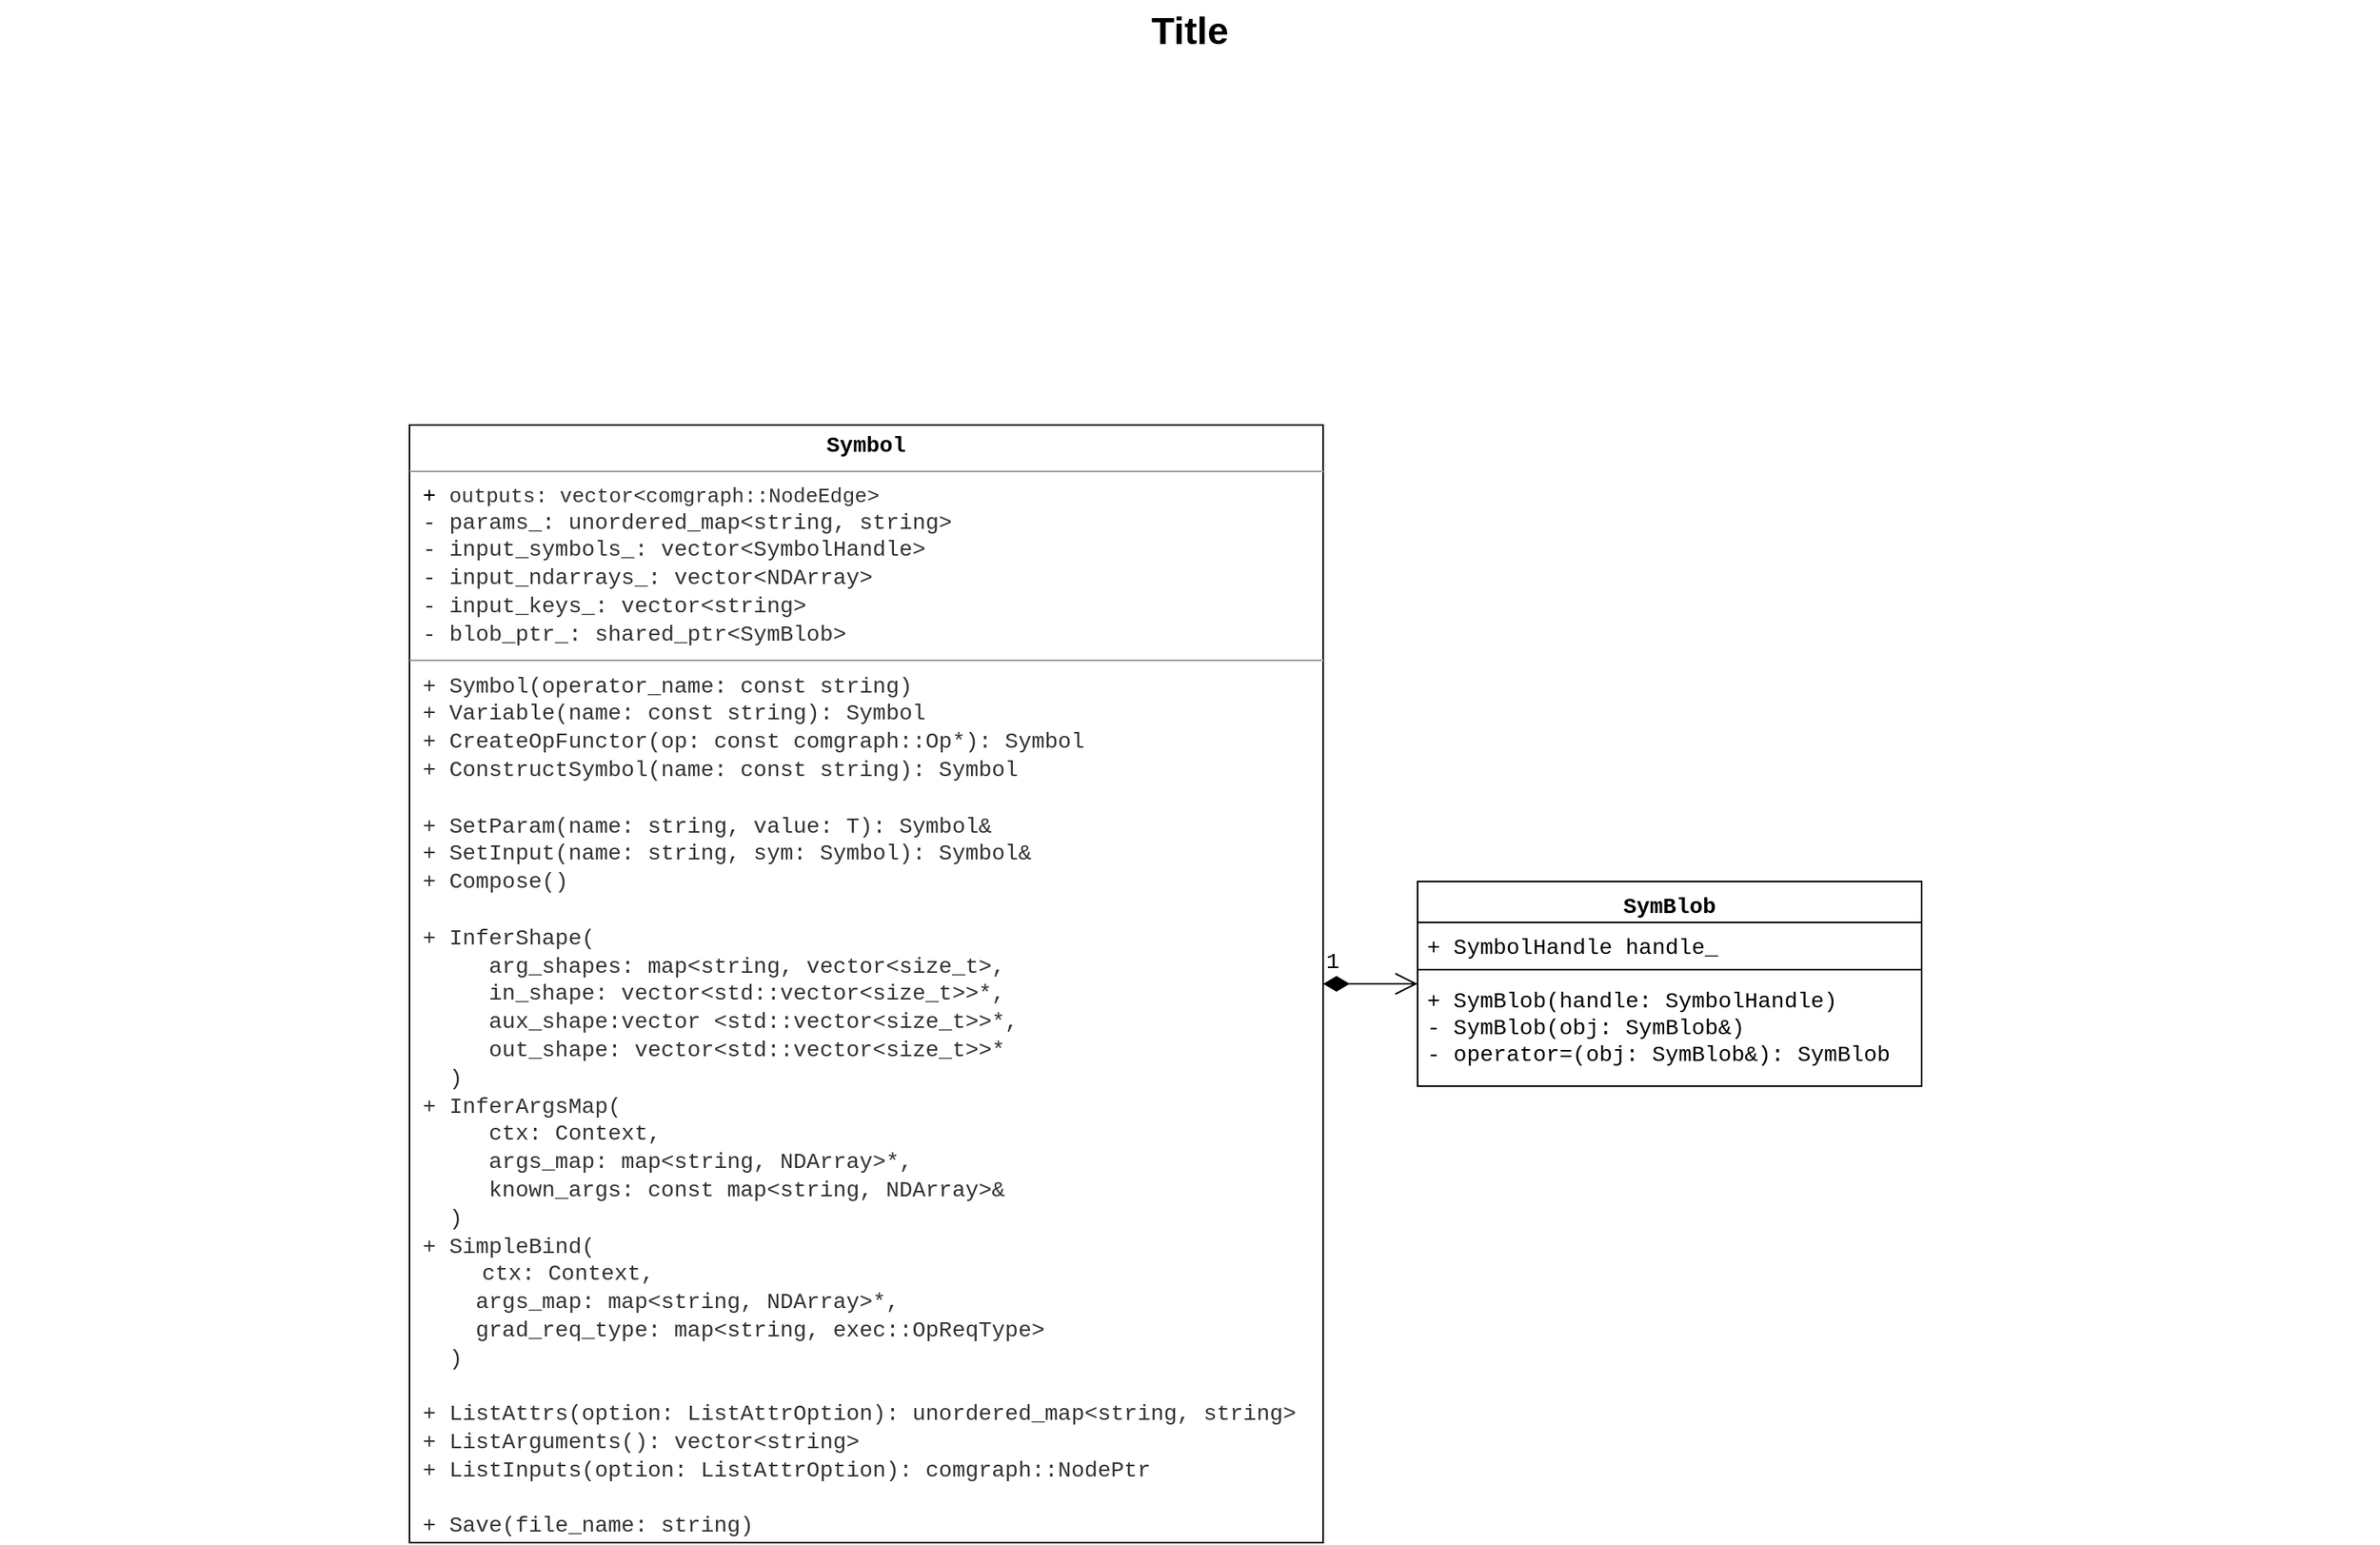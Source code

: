 <mxfile version="14.6.13" type="github">
  <diagram name="Page-1" id="929967ad-93f9-6ef4-fab6-5d389245f69c">
    <mxGraphModel dx="450" dy="345" grid="1" gridSize="10" guides="1" tooltips="1" connect="1" arrows="1" fold="1" page="1" pageScale="1.5" pageWidth="1169" pageHeight="826" background="none" math="0" shadow="0">
      <root>
        <mxCell id="0" style=";html=1;" />
        <mxCell id="1" style=";html=1;" parent="0" />
        <mxCell id="1672d66443f91eb5-23" value="Title" style="text;strokeColor=none;fillColor=none;html=1;fontSize=24;fontStyle=1;verticalAlign=middle;align=center;" parent="1" vertex="1">
          <mxGeometry x="120" y="40" width="1510" height="40" as="geometry" />
        </mxCell>
        <mxCell id="yEWoqUiM4OorlA2c4pws-1" value="&lt;p style=&quot;margin: 4px 0px 0px ; text-align: center ; font-size: 14px&quot;&gt;&lt;b&gt;&lt;font style=&quot;font-size: 14px&quot; face=&quot;Courier New&quot;&gt;Symbol&lt;/font&gt;&lt;/b&gt;&lt;/p&gt;&lt;hr size=&quot;1&quot; style=&quot;font-size: 14px&quot;&gt;&lt;font face=&quot;Courier New&quot;&gt;&lt;span style=&quot;font-size: 14px&quot;&gt;&amp;nbsp;+&amp;nbsp;&lt;/span&gt;&lt;span style=&quot;font-size: 13px&quot;&gt;&lt;font color=&quot;#323232&quot;&gt;&lt;span style=&quot;background-color: rgba(255 , 255 , 255 , 0.01)&quot;&gt;outputs: vector&amp;lt;comgraph::NodeEdge&amp;gt;&lt;/span&gt;&lt;/font&gt;&lt;span style=&quot;background-color: rgb(248 , 249 , 250)&quot;&gt;&lt;br&gt;&lt;/span&gt;&lt;/span&gt;&lt;/font&gt;&lt;span style=&quot;color: rgb(50 , 50 , 50) ; font-family: &amp;#34;courier new&amp;#34; ; background-color: rgba(255 , 255 , 255 , 0.01) ; font-size: 14px&quot;&gt;&amp;nbsp;- params_: unordered_map&amp;lt;string, string&amp;gt;&amp;nbsp;&lt;/span&gt;&lt;span style=&quot;font-family: &amp;#34;courier new&amp;#34; ; font-size: 14px&quot;&gt;&lt;br&gt;&lt;/span&gt;&lt;div style=&quot;resize: none ; outline: 0px ; color: rgb(50 , 50 , 50) ; background-color: rgba(255 , 255 , 255 , 0.01) ; font-size: 14px&quot;&gt;&lt;div style=&quot;resize: none ; outline: 0px&quot;&gt;&lt;div style=&quot;resize: none ; outline: 0px&quot;&gt;&lt;/div&gt;&lt;font style=&quot;font-size: 14px&quot; face=&quot;Courier New&quot;&gt;&amp;nbsp;- input_symbols_: vector&amp;lt;SymbolHandle&amp;gt;&amp;nbsp;&lt;/font&gt;&lt;/div&gt;&lt;div style=&quot;resize: none ; outline: 0px&quot;&gt;&lt;div style=&quot;resize: none ; outline: 0px&quot;&gt;&lt;/div&gt;&lt;font style=&quot;font-size: 14px&quot; face=&quot;Courier New&quot;&gt;&amp;nbsp;- input_ndarrays_: vector&amp;lt;NDArray&amp;gt;&amp;nbsp;&lt;/font&gt;&lt;div style=&quot;resize: none ; outline: 0px&quot;&gt;&lt;/div&gt;&lt;font style=&quot;font-size: 14px&quot; face=&quot;Courier New&quot;&gt;&amp;nbsp;- input_keys_: vector&amp;lt;string&amp;gt;&amp;nbsp;&lt;/font&gt;&lt;div style=&quot;resize: none ; outline: 0px&quot;&gt;&lt;/div&gt;&lt;font style=&quot;font-size: 14px&quot; face=&quot;Courier New&quot;&gt;&amp;nbsp;- blob_ptr_:&amp;nbsp;shared_ptr&amp;lt;SymBlob&amp;gt;&lt;/font&gt;&lt;/div&gt;&lt;/div&gt;&lt;hr size=&quot;1&quot; style=&quot;font-size: 14px&quot;&gt;&lt;div style=&quot;resize: none ; outline: 0px ; color: rgb(50 , 50 , 50) ; background-color: rgba(255 , 255 , 255 , 0.01) ; font-size: 14px&quot;&gt;&lt;font style=&quot;font-size: 14px&quot; face=&quot;Courier New&quot;&gt;&amp;nbsp;+ Symbol(operator_name: const string)&lt;/font&gt;&lt;/div&gt;&lt;div style=&quot;resize: none ; outline: 0px ; color: rgb(50 , 50 , 50) ; background-color: rgba(255 , 255 , 255 , 0.01) ; font-size: 14px&quot;&gt;&lt;font style=&quot;font-size: 14px&quot; face=&quot;Courier New&quot;&gt;&amp;nbsp;+&amp;nbsp;Variable(name: const string): Symbol&lt;/font&gt;&lt;/div&gt;&lt;div style=&quot;resize: none ; outline: 0px ; color: rgb(50 , 50 , 50) ; background-color: rgba(255 , 255 , 255 , 0.01) ; font-size: 14px&quot;&gt;&lt;font style=&quot;font-size: 14px&quot; face=&quot;Courier New&quot;&gt;&amp;nbsp;+ CreateOpFunctor(op: const comgraph::Op*): Symbol&lt;/font&gt;&lt;/div&gt;&lt;div style=&quot;resize: none ; outline: 0px ; color: rgb(50 , 50 , 50) ; background-color: rgba(255 , 255 , 255 , 0.01) ; font-size: 14px&quot;&gt;&lt;font style=&quot;font-size: 14px&quot; face=&quot;Courier New&quot;&gt;&amp;nbsp;+&amp;nbsp;ConstructSymbol(name: const string): Symbol&lt;/font&gt;&lt;/div&gt;&lt;div style=&quot;resize: none ; outline: 0px ; color: rgb(50 , 50 , 50) ; background-color: rgba(255 , 255 , 255 , 0.01) ; font-size: 14px&quot;&gt;&lt;font style=&quot;font-size: 14px&quot; face=&quot;Courier New&quot;&gt;&lt;br&gt;&lt;/font&gt;&lt;/div&gt;&lt;div style=&quot;resize: none ; outline: 0px ; color: rgb(50 , 50 , 50) ; background-color: rgba(255 , 255 , 255 , 0.01) ; font-size: 14px&quot;&gt;&lt;font style=&quot;font-size: 14px&quot; face=&quot;Courier New&quot;&gt;&amp;nbsp;+ SetParam(name: string, value: T): Symbol&amp;amp;&lt;/font&gt;&lt;/div&gt;&lt;div style=&quot;resize: none ; outline: 0px ; color: rgb(50 , 50 , 50) ; background-color: rgba(255 , 255 , 255 , 0.01) ; font-size: 14px&quot;&gt;&lt;font style=&quot;font-size: 14px&quot; face=&quot;Courier New&quot;&gt;&amp;nbsp;+ SetInput(name: string, sym: Symbol): Symbol&amp;amp;&lt;/font&gt;&lt;/div&gt;&lt;div style=&quot;resize: none ; outline: 0px ; color: rgb(50 , 50 , 50) ; background-color: rgba(255 , 255 , 255 , 0.01) ; font-size: 14px&quot;&gt;&lt;font style=&quot;font-size: 14px&quot; face=&quot;Courier New&quot;&gt;&amp;nbsp;+ Compose()&lt;/font&gt;&lt;/div&gt;&lt;div style=&quot;resize: none ; outline: 0px ; color: rgb(50 , 50 , 50) ; background-color: rgba(255 , 255 , 255 , 0.01) ; font-size: 14px&quot;&gt;&lt;font style=&quot;font-size: 14px&quot; face=&quot;Courier New&quot;&gt;&lt;br&gt;&lt;/font&gt;&lt;/div&gt;&lt;div style=&quot;resize: none ; outline: 0px ; color: rgb(50 , 50 , 50) ; background-color: rgba(255 , 255 , 255 , 0.01) ; font-size: 14px&quot;&gt;&lt;font style=&quot;font-size: 14px&quot; face=&quot;Courier New&quot;&gt;&amp;nbsp;+ InferShape(&lt;/font&gt;&lt;/div&gt;&lt;div style=&quot;resize: none ; outline: 0px ; color: rgb(50 , 50 , 50) ; background-color: rgba(255 , 255 , 255 , 0.01) ; font-size: 14px&quot;&gt;&lt;font style=&quot;font-size: 14px&quot; face=&quot;Courier New&quot;&gt;&amp;nbsp; &amp;nbsp; &amp;nbsp; arg_shapes: map&amp;lt;string, vector&amp;lt;size_t&amp;gt;,&amp;nbsp;&lt;/font&gt;&lt;/div&gt;&lt;div style=&quot;resize: none ; outline: 0px ; color: rgb(50 , 50 , 50) ; background-color: rgba(255 , 255 , 255 , 0.01) ; font-size: 14px&quot;&gt;&lt;font style=&quot;font-size: 14px&quot; face=&quot;Courier New&quot;&gt;&amp;nbsp; &amp;nbsp; &amp;nbsp; in_shape:&amp;nbsp;vector&amp;lt;std::vector&amp;lt;size_t&amp;gt;&amp;gt;*,&lt;br&gt;&lt;/font&gt;&lt;/div&gt;&lt;div style=&quot;resize: none ; outline: 0px ; color: rgb(50 , 50 , 50) ; background-color: rgba(255 , 255 , 255 , 0.01) ; font-size: 14px&quot;&gt;&lt;font style=&quot;font-size: 14px&quot; face=&quot;Courier New&quot;&gt;&amp;nbsp; &amp;nbsp; &amp;nbsp; aux_shape:vector &amp;lt;std::vector&amp;lt;size_t&amp;gt;&amp;gt;*,&lt;/font&gt;&lt;/div&gt;&lt;div style=&quot;resize: none ; outline: 0px ; color: rgb(50 , 50 , 50) ; background-color: rgba(255 , 255 , 255 , 0.01) ; font-size: 14px&quot;&gt;&lt;font style=&quot;font-size: 14px&quot; face=&quot;Courier New&quot;&gt;&amp;nbsp; &amp;nbsp; &amp;nbsp; out_shape:&amp;nbsp;vector&amp;lt;std::vector&amp;lt;size_t&amp;gt;&amp;gt;*&lt;/font&gt;&lt;/div&gt;&lt;div style=&quot;resize: none ; outline: 0px ; color: rgb(50 , 50 , 50) ; background-color: rgba(255 , 255 , 255 , 0.01) ; font-size: 14px&quot;&gt;&lt;font style=&quot;font-size: 14px&quot; face=&quot;Courier New&quot;&gt;&amp;nbsp; &amp;nbsp;)&lt;/font&gt;&lt;/div&gt;&lt;div style=&quot;resize: none ; outline: 0px ; color: rgb(50 , 50 , 50) ; background-color: rgba(255 , 255 , 255 , 0.01) ; font-size: 14px&quot;&gt;&lt;font style=&quot;font-size: 14px&quot; face=&quot;Courier New&quot;&gt;&amp;nbsp;+ InferArgsMap(&lt;/font&gt;&lt;/div&gt;&lt;div style=&quot;resize: none ; outline: 0px ; color: rgb(50 , 50 , 50) ; background-color: rgba(255 , 255 , 255 , 0.01) ; font-size: 14px&quot;&gt;&lt;font style=&quot;font-size: 14px&quot; face=&quot;Courier New&quot;&gt;&amp;nbsp; &amp;nbsp; &amp;nbsp; ctx: Context,&amp;nbsp;&lt;/font&gt;&lt;/div&gt;&lt;div style=&quot;resize: none ; outline: 0px ; color: rgb(50 , 50 , 50) ; background-color: rgba(255 , 255 , 255 , 0.01) ; font-size: 14px&quot;&gt;&lt;font style=&quot;font-size: 14px&quot; face=&quot;Courier New&quot;&gt;&amp;nbsp; &amp;nbsp; &amp;nbsp; args_map: map&amp;lt;string, NDArray&amp;gt;*,&lt;/font&gt;&lt;/div&gt;&lt;div style=&quot;resize: none ; outline: 0px ; color: rgb(50 , 50 , 50) ; background-color: rgba(255 , 255 , 255 , 0.01) ; font-size: 14px&quot;&gt;&lt;font style=&quot;font-size: 14px&quot; face=&quot;Courier New&quot;&gt;&amp;nbsp; &amp;nbsp; &amp;nbsp;&amp;nbsp;known_args: const&amp;nbsp;map&amp;lt;string, NDArray&amp;gt;&amp;amp;&lt;/font&gt;&lt;/div&gt;&lt;div style=&quot;resize: none ; outline: 0px ; color: rgb(50 , 50 , 50) ; background-color: rgba(255 , 255 , 255 , 0.01) ; font-size: 14px&quot;&gt;&lt;font style=&quot;font-size: 14px&quot; face=&quot;Courier New&quot;&gt;&amp;nbsp; &amp;nbsp;)&lt;/font&gt;&lt;/div&gt;&lt;div style=&quot;resize: none ; outline: 0px ; color: rgb(50 , 50 , 50) ; background-color: rgba(255 , 255 , 255 , 0.01) ; font-size: 14px&quot;&gt;&lt;font style=&quot;font-size: 14px&quot; face=&quot;Courier New&quot;&gt;&amp;nbsp;+ SimpleBind(&lt;/font&gt;&lt;/div&gt;&lt;p style=&quot;margin: 0px 0px 0px 4px ; font-size: 14px&quot;&gt;&lt;span style=&quot;color: rgb(50 , 50 , 50) ; background-color: rgba(255 , 255 , 255 , 0.01)&quot;&gt;&lt;font style=&quot;font-size: 14px&quot; face=&quot;Courier New&quot;&gt;&amp;nbsp; &amp;nbsp; &amp;nbsp;ctx: Context,&amp;nbsp;&lt;/font&gt;&lt;/span&gt;&lt;/p&gt;&lt;div style=&quot;resize: none ; outline: 0px ; color: rgb(50 , 50 , 50) ; background-color: rgba(255 , 255 , 255 , 0.01) ; font-size: 14px&quot;&gt;&lt;/div&gt;&lt;div style=&quot;resize: none ; outline: 0px ; color: rgb(50 , 50 , 50) ; background-color: rgba(255 , 255 , 255 , 0.01) ; font-size: 14px&quot;&gt;&lt;font style=&quot;font-size: 14px&quot; face=&quot;Courier New&quot;&gt;&amp;nbsp; &amp;nbsp; &amp;nbsp;args_map: map&amp;lt;string, NDArray&amp;gt;*,&lt;/font&gt;&lt;/div&gt;&lt;div style=&quot;resize: none ; outline: 0px ; color: rgb(50 , 50 , 50) ; background-color: rgba(255 , 255 , 255 , 0.01) ; font-size: 14px&quot;&gt;&lt;font style=&quot;font-size: 14px&quot; face=&quot;Courier New&quot;&gt;&amp;nbsp; &amp;nbsp; &amp;nbsp;grad_req_type:&amp;nbsp;map&amp;lt;string, exec::OpReqType&amp;gt;&lt;/font&gt;&lt;/div&gt;&lt;div style=&quot;resize: none ; outline: 0px ; color: rgb(50 , 50 , 50) ; background-color: rgba(255 , 255 , 255 , 0.01) ; font-size: 14px&quot;&gt;&lt;font style=&quot;font-size: 14px&quot; face=&quot;Courier New&quot;&gt;&amp;nbsp; &amp;nbsp;)&lt;br&gt;&lt;/font&gt;&lt;/div&gt;&lt;div style=&quot;resize: none ; outline: 0px ; color: rgb(50 , 50 , 50) ; background-color: rgba(255 , 255 , 255 , 0.01) ; font-size: 14px&quot;&gt;&lt;font style=&quot;font-size: 14px&quot; face=&quot;Courier New&quot;&gt;&lt;br&gt;&lt;/font&gt;&lt;/div&gt;&lt;div style=&quot;resize: none ; outline: 0px ; color: rgb(50 , 50 , 50) ; background-color: rgba(255 , 255 , 255 , 0.01) ; font-size: 14px&quot;&gt;&lt;font style=&quot;font-size: 14px&quot; face=&quot;Courier New&quot;&gt;&amp;nbsp;+ ListAttrs(option: ListAttrOption):&amp;nbsp;unordered_map&amp;lt;string, string&amp;gt;&lt;/font&gt;&lt;/div&gt;&lt;div style=&quot;resize: none ; outline: 0px ; color: rgb(50 , 50 , 50) ; background-color: rgba(255 , 255 , 255 , 0.01) ; font-size: 14px&quot;&gt;&lt;font style=&quot;font-size: 14px&quot; face=&quot;Courier New&quot;&gt;&amp;nbsp;+ ListArguments():&amp;nbsp;vector&amp;lt;string&amp;gt;&lt;/font&gt;&lt;/div&gt;&lt;div style=&quot;resize: none ; outline: 0px ; color: rgb(50 , 50 , 50) ; background-color: rgba(255 , 255 , 255 , 0.01) ; font-size: 14px&quot;&gt;&lt;font style=&quot;font-size: 14px&quot; face=&quot;Courier New&quot;&gt;&amp;nbsp;+ ListInputs(option: ListAttrOption):&amp;nbsp;comgraph::NodePtr&lt;/font&gt;&lt;/div&gt;&lt;div style=&quot;resize: none ; outline: 0px ; color: rgb(50 , 50 , 50) ; background-color: rgba(255 , 255 , 255 , 0.01) ; font-size: 14px&quot;&gt;&lt;font style=&quot;font-size: 14px&quot; face=&quot;Courier New&quot;&gt;&lt;br&gt;&lt;/font&gt;&lt;/div&gt;&lt;div style=&quot;resize: none ; outline: 0px ; color: rgb(50 , 50 , 50) ; background-color: rgba(255 , 255 , 255 , 0.01) ; font-size: 14px&quot;&gt;&lt;font style=&quot;font-size: 14px&quot; face=&quot;Courier New&quot;&gt;&amp;nbsp;+ Save(file_name: string)&lt;/font&gt;&lt;/div&gt;&lt;div style=&quot;resize: none ; outline: 0px ; color: rgb(50 , 50 , 50) ; background-color: rgba(255 , 255 , 255 , 0.01) ; font-size: 14px&quot;&gt;&lt;font style=&quot;font-size: 14px&quot; face=&quot;Courier New&quot;&gt;&amp;nbsp;+ Load(file_name: string): Symbol&lt;/font&gt;&lt;/div&gt;" style="verticalAlign=top;align=left;overflow=fill;fontSize=12;fontFamily=Helvetica;html=1;" vertex="1" parent="1">
          <mxGeometry x="380" y="310" width="580" height="710" as="geometry" />
        </mxCell>
        <mxCell id="yEWoqUiM4OorlA2c4pws-3" value="SymBlob" style="swimlane;fontStyle=1;align=center;verticalAlign=top;childLayout=stackLayout;horizontal=1;startSize=26;horizontalStack=0;resizeParent=1;resizeParentMax=0;resizeLast=0;collapsible=1;marginBottom=0;fontFamily=Courier New;fontSize=14;" vertex="1" parent="1">
          <mxGeometry x="1020" y="600" width="320" height="130" as="geometry" />
        </mxCell>
        <mxCell id="yEWoqUiM4OorlA2c4pws-4" value="+ SymbolHandle handle_" style="text;strokeColor=none;fillColor=none;align=left;verticalAlign=top;spacingLeft=4;spacingRight=4;overflow=hidden;rotatable=0;points=[[0,0.5],[1,0.5]];portConstraint=eastwest;fontFamily=Courier New;fontSize=14;" vertex="1" parent="yEWoqUiM4OorlA2c4pws-3">
          <mxGeometry y="26" width="320" height="26" as="geometry" />
        </mxCell>
        <mxCell id="yEWoqUiM4OorlA2c4pws-5" value="" style="line;strokeWidth=1;fillColor=none;align=left;verticalAlign=middle;spacingTop=-1;spacingLeft=3;spacingRight=3;rotatable=0;labelPosition=right;points=[];portConstraint=eastwest;fontFamily=Courier New;fontSize=14;" vertex="1" parent="yEWoqUiM4OorlA2c4pws-3">
          <mxGeometry y="52" width="320" height="8" as="geometry" />
        </mxCell>
        <mxCell id="yEWoqUiM4OorlA2c4pws-7" value="+ SymBlob(handle: SymbolHandle)&#xa;- SymBlob(obj: SymBlob&amp;)&#xa;- operator=(obj: SymBlob&amp;): SymBlob" style="text;strokeColor=none;fillColor=none;align=left;verticalAlign=top;spacingLeft=4;spacingRight=4;overflow=hidden;rotatable=0;points=[[0,0.5],[1,0.5]];portConstraint=eastwest;fontFamily=Courier New;fontSize=14;" vertex="1" parent="yEWoqUiM4OorlA2c4pws-3">
          <mxGeometry y="60" width="320" height="70" as="geometry" />
        </mxCell>
        <mxCell id="yEWoqUiM4OorlA2c4pws-9" value="1" style="endArrow=open;html=1;endSize=12;startArrow=diamondThin;startSize=14;startFill=1;edgeStyle=orthogonalEdgeStyle;align=left;verticalAlign=bottom;fontFamily=Courier New;fontSize=14;" edge="1" parent="1" source="yEWoqUiM4OorlA2c4pws-1" target="yEWoqUiM4OorlA2c4pws-3">
          <mxGeometry x="-1" y="3" relative="1" as="geometry">
            <mxPoint x="570" y="660" as="sourcePoint" />
            <mxPoint x="730" y="660" as="targetPoint" />
          </mxGeometry>
        </mxCell>
      </root>
    </mxGraphModel>
  </diagram>
</mxfile>
